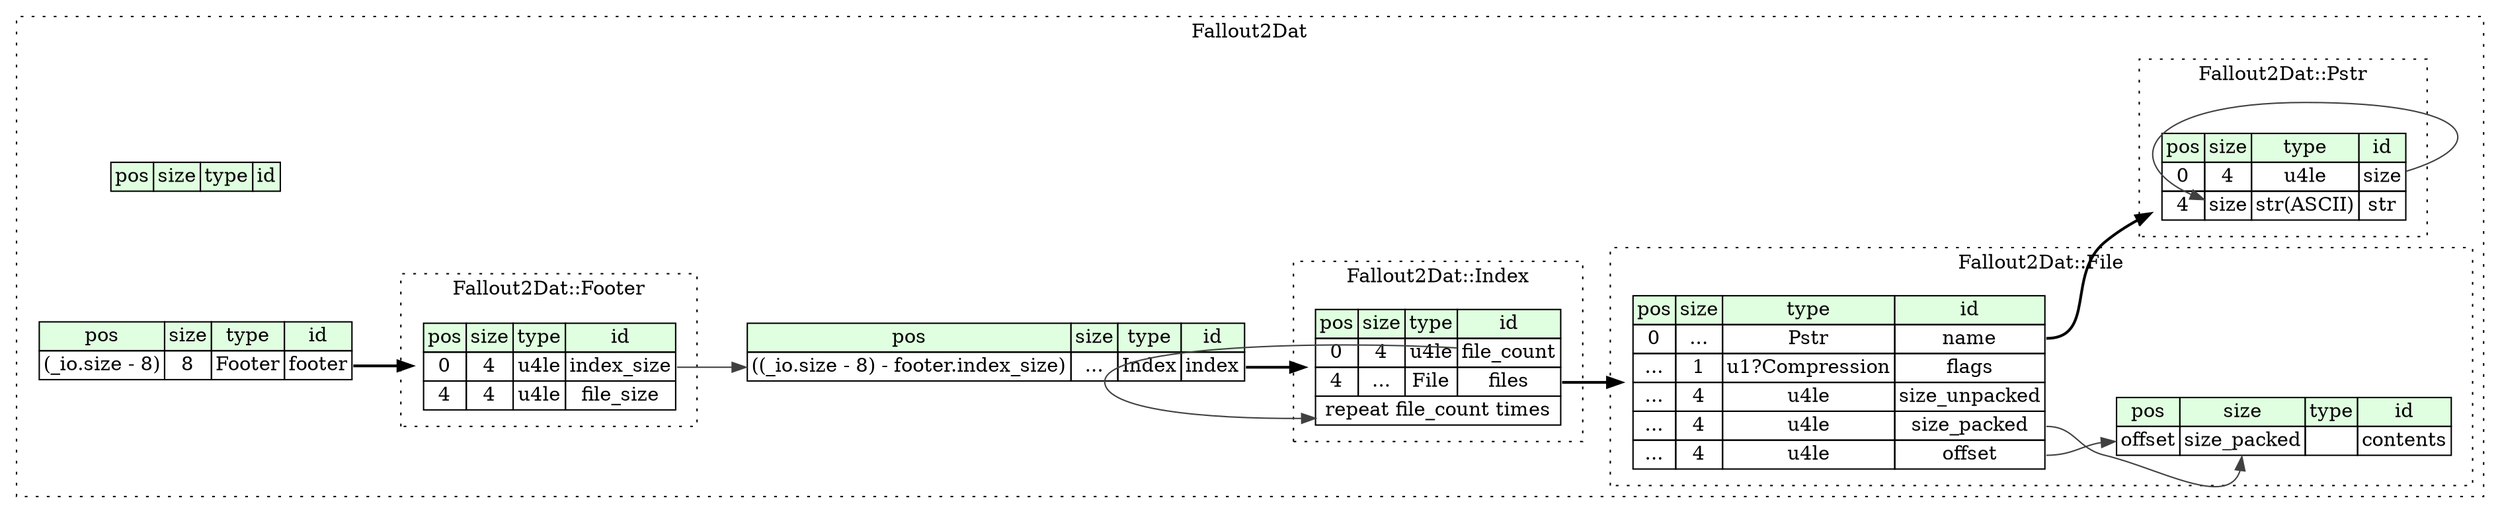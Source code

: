 digraph {
	rankdir=LR;
	node [shape=plaintext];
	subgraph cluster__fallout2_dat {
		label="Fallout2Dat";
		graph[style=dotted];

		fallout2_dat__seq [label=<<TABLE BORDER="0" CELLBORDER="1" CELLSPACING="0">
			<TR><TD BGCOLOR="#E0FFE0">pos</TD><TD BGCOLOR="#E0FFE0">size</TD><TD BGCOLOR="#E0FFE0">type</TD><TD BGCOLOR="#E0FFE0">id</TD></TR>
		</TABLE>>];
		fallout2_dat__inst__footer [label=<<TABLE BORDER="0" CELLBORDER="1" CELLSPACING="0">
			<TR><TD BGCOLOR="#E0FFE0">pos</TD><TD BGCOLOR="#E0FFE0">size</TD><TD BGCOLOR="#E0FFE0">type</TD><TD BGCOLOR="#E0FFE0">id</TD></TR>
			<TR><TD PORT="footer_pos">(_io.size - 8)</TD><TD PORT="footer_size">8</TD><TD>Footer</TD><TD PORT="footer_type">footer</TD></TR>
		</TABLE>>];
		fallout2_dat__inst__index [label=<<TABLE BORDER="0" CELLBORDER="1" CELLSPACING="0">
			<TR><TD BGCOLOR="#E0FFE0">pos</TD><TD BGCOLOR="#E0FFE0">size</TD><TD BGCOLOR="#E0FFE0">type</TD><TD BGCOLOR="#E0FFE0">id</TD></TR>
			<TR><TD PORT="index_pos">((_io.size - 8) - footer.index_size)</TD><TD PORT="index_size">...</TD><TD>Index</TD><TD PORT="index_type">index</TD></TR>
		</TABLE>>];
		subgraph cluster__pstr {
			label="Fallout2Dat::Pstr";
			graph[style=dotted];

			pstr__seq [label=<<TABLE BORDER="0" CELLBORDER="1" CELLSPACING="0">
				<TR><TD BGCOLOR="#E0FFE0">pos</TD><TD BGCOLOR="#E0FFE0">size</TD><TD BGCOLOR="#E0FFE0">type</TD><TD BGCOLOR="#E0FFE0">id</TD></TR>
				<TR><TD PORT="size_pos">0</TD><TD PORT="size_size">4</TD><TD>u4le</TD><TD PORT="size_type">size</TD></TR>
				<TR><TD PORT="str_pos">4</TD><TD PORT="str_size">size</TD><TD>str(ASCII)</TD><TD PORT="str_type">str</TD></TR>
			</TABLE>>];
		}
		subgraph cluster__footer {
			label="Fallout2Dat::Footer";
			graph[style=dotted];

			footer__seq [label=<<TABLE BORDER="0" CELLBORDER="1" CELLSPACING="0">
				<TR><TD BGCOLOR="#E0FFE0">pos</TD><TD BGCOLOR="#E0FFE0">size</TD><TD BGCOLOR="#E0FFE0">type</TD><TD BGCOLOR="#E0FFE0">id</TD></TR>
				<TR><TD PORT="index_size_pos">0</TD><TD PORT="index_size_size">4</TD><TD>u4le</TD><TD PORT="index_size_type">index_size</TD></TR>
				<TR><TD PORT="file_size_pos">4</TD><TD PORT="file_size_size">4</TD><TD>u4le</TD><TD PORT="file_size_type">file_size</TD></TR>
			</TABLE>>];
		}
		subgraph cluster__index {
			label="Fallout2Dat::Index";
			graph[style=dotted];

			index__seq [label=<<TABLE BORDER="0" CELLBORDER="1" CELLSPACING="0">
				<TR><TD BGCOLOR="#E0FFE0">pos</TD><TD BGCOLOR="#E0FFE0">size</TD><TD BGCOLOR="#E0FFE0">type</TD><TD BGCOLOR="#E0FFE0">id</TD></TR>
				<TR><TD PORT="file_count_pos">0</TD><TD PORT="file_count_size">4</TD><TD>u4le</TD><TD PORT="file_count_type">file_count</TD></TR>
				<TR><TD PORT="files_pos">4</TD><TD PORT="files_size">...</TD><TD>File</TD><TD PORT="files_type">files</TD></TR>
				<TR><TD COLSPAN="4" PORT="files__repeat">repeat file_count times</TD></TR>
			</TABLE>>];
		}
		subgraph cluster__file {
			label="Fallout2Dat::File";
			graph[style=dotted];

			file__seq [label=<<TABLE BORDER="0" CELLBORDER="1" CELLSPACING="0">
				<TR><TD BGCOLOR="#E0FFE0">pos</TD><TD BGCOLOR="#E0FFE0">size</TD><TD BGCOLOR="#E0FFE0">type</TD><TD BGCOLOR="#E0FFE0">id</TD></TR>
				<TR><TD PORT="name_pos">0</TD><TD PORT="name_size">...</TD><TD>Pstr</TD><TD PORT="name_type">name</TD></TR>
				<TR><TD PORT="flags_pos">...</TD><TD PORT="flags_size">1</TD><TD>u1?Compression</TD><TD PORT="flags_type">flags</TD></TR>
				<TR><TD PORT="size_unpacked_pos">...</TD><TD PORT="size_unpacked_size">4</TD><TD>u4le</TD><TD PORT="size_unpacked_type">size_unpacked</TD></TR>
				<TR><TD PORT="size_packed_pos">...</TD><TD PORT="size_packed_size">4</TD><TD>u4le</TD><TD PORT="size_packed_type">size_packed</TD></TR>
				<TR><TD PORT="offset_pos">...</TD><TD PORT="offset_size">4</TD><TD>u4le</TD><TD PORT="offset_type">offset</TD></TR>
			</TABLE>>];
			file__inst__contents [label=<<TABLE BORDER="0" CELLBORDER="1" CELLSPACING="0">
				<TR><TD BGCOLOR="#E0FFE0">pos</TD><TD BGCOLOR="#E0FFE0">size</TD><TD BGCOLOR="#E0FFE0">type</TD><TD BGCOLOR="#E0FFE0">id</TD></TR>
				<TR><TD PORT="contents_pos">offset</TD><TD PORT="contents_size">size_packed</TD><TD></TD><TD PORT="contents_type">contents</TD></TR>
			</TABLE>>];
		}
	}
	fallout2_dat__inst__footer:footer_type -> footer__seq [style=bold];
	footer__seq:index_size_type -> fallout2_dat__inst__index:index_pos [color="#404040"];
	fallout2_dat__inst__index:index_type -> index__seq [style=bold];
	pstr__seq:size_type -> pstr__seq:str_size [color="#404040"];
	index__seq:files_type -> file__seq [style=bold];
	index__seq:file_count_type -> index__seq:files__repeat [color="#404040"];
	file__seq:name_type -> pstr__seq [style=bold];
	file__seq:offset_type -> file__inst__contents:contents_pos [color="#404040"];
	file__seq:size_packed_type -> file__inst__contents:contents_size [color="#404040"];
}
